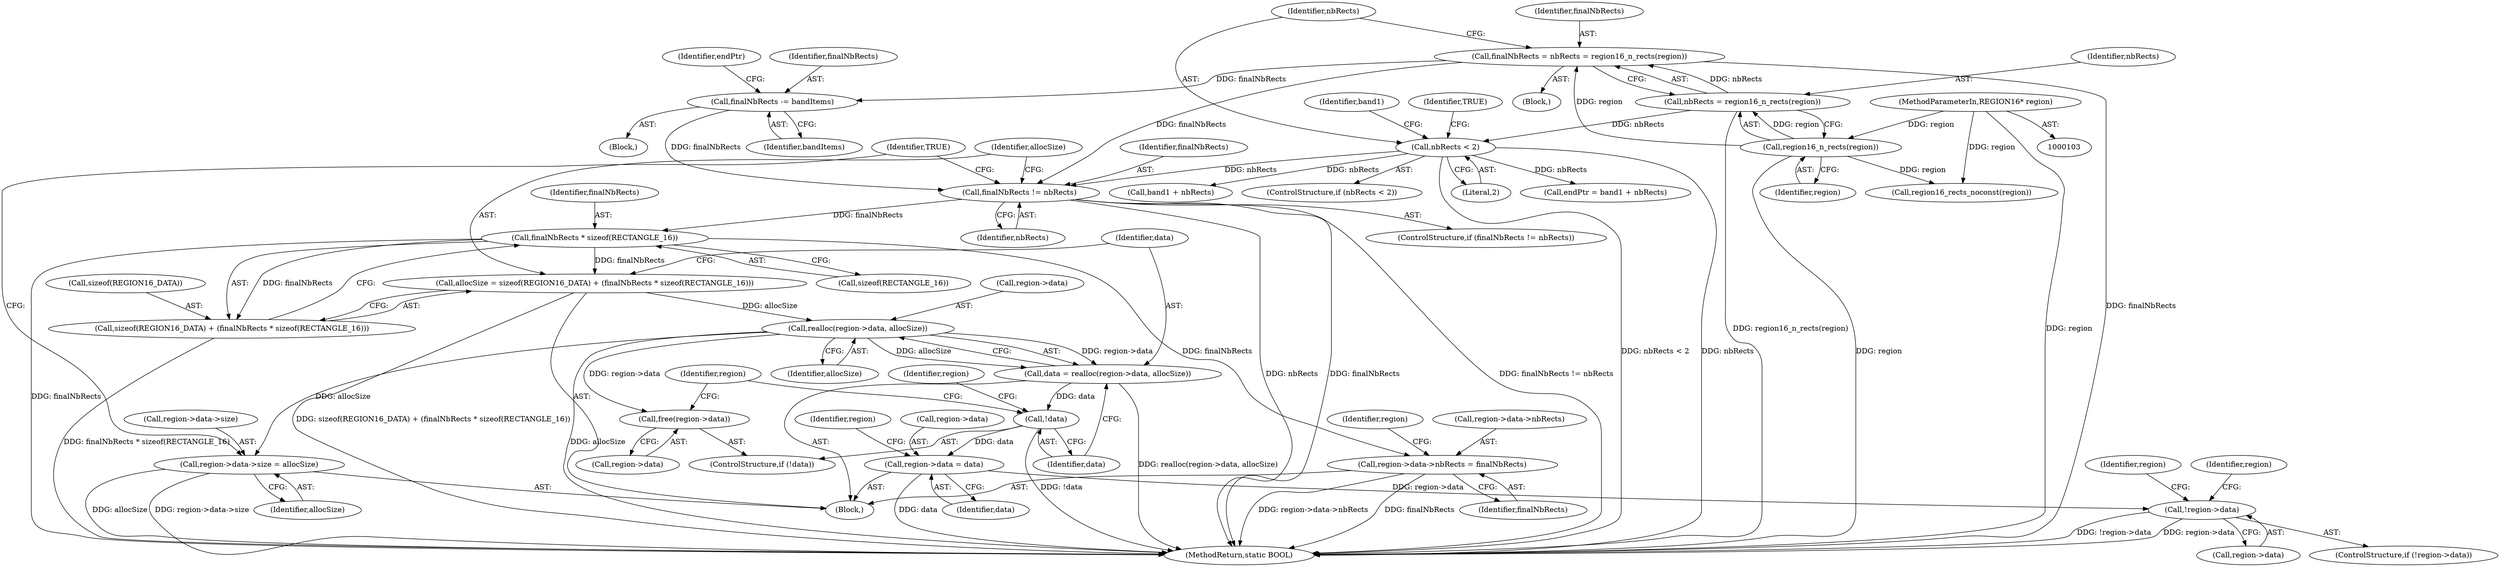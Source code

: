 digraph "0_FreeRDP_fc80ab45621bd966f70594c0b7393ec005a94007_1@API" {
"1000213" [label="(Call,finalNbRects != nbRects)"];
"1000200" [label="(Call,finalNbRects -= bandItems)"];
"1000115" [label="(Call,finalNbRects = nbRects = region16_n_rects(region))"];
"1000117" [label="(Call,nbRects = region16_n_rects(region))"];
"1000119" [label="(Call,region16_n_rects(region))"];
"1000104" [label="(MethodParameterIn,REGION16* region)"];
"1000122" [label="(Call,nbRects < 2)"];
"1000224" [label="(Call,finalNbRects * sizeof(RECTANGLE_16))"];
"1000219" [label="(Call,allocSize = sizeof(REGION16_DATA) + (finalNbRects * sizeof(RECTANGLE_16)))"];
"1000230" [label="(Call,realloc(region->data, allocSize))"];
"1000228" [label="(Call,data = realloc(region->data, allocSize))"];
"1000236" [label="(Call,!data)"];
"1000242" [label="(Call,region->data = data)"];
"1000248" [label="(Call,!region->data)"];
"1000238" [label="(Call,free(region->data))"];
"1000268" [label="(Call,region->data->size = allocSize)"];
"1000221" [label="(Call,sizeof(REGION16_DATA) + (finalNbRects * sizeof(RECTANGLE_16)))"];
"1000261" [label="(Call,region->data->nbRects = finalNbRects)"];
"1000105" [label="(Block,)"];
"1000129" [label="(Call,region16_rects_noconst(region))"];
"1000274" [label="(Identifier,allocSize)"];
"1000238" [label="(Call,free(region->data))"];
"1000219" [label="(Call,allocSize = sizeof(REGION16_DATA) + (finalNbRects * sizeof(RECTANGLE_16)))"];
"1000277" [label="(MethodReturn,static BOOL)"];
"1000104" [label="(MethodParameterIn,REGION16* region)"];
"1000202" [label="(Identifier,bandItems)"];
"1000115" [label="(Call,finalNbRects = nbRects = region16_n_rects(region))"];
"1000216" [label="(Block,)"];
"1000131" [label="(Call,endPtr = band1 + nbRects)"];
"1000261" [label="(Call,region->data->nbRects = finalNbRects)"];
"1000163" [label="(Block,)"];
"1000200" [label="(Call,finalNbRects -= bandItems)"];
"1000230" [label="(Call,realloc(region->data, allocSize))"];
"1000267" [label="(Identifier,finalNbRects)"];
"1000116" [label="(Identifier,finalNbRects)"];
"1000276" [label="(Identifier,TRUE)"];
"1000128" [label="(Identifier,band1)"];
"1000222" [label="(Call,sizeof(REGION16_DATA))"];
"1000228" [label="(Call,data = realloc(region->data, allocSize))"];
"1000119" [label="(Call,region16_n_rects(region))"];
"1000133" [label="(Call,band1 + nbRects)"];
"1000224" [label="(Call,finalNbRects * sizeof(RECTANGLE_16))"];
"1000221" [label="(Call,sizeof(REGION16_DATA) + (finalNbRects * sizeof(RECTANGLE_16)))"];
"1000201" [label="(Identifier,finalNbRects)"];
"1000204" [label="(Identifier,endPtr)"];
"1000212" [label="(ControlStructure,if (finalNbRects != nbRects))"];
"1000123" [label="(Identifier,nbRects)"];
"1000126" [label="(Identifier,TRUE)"];
"1000249" [label="(Call,region->data)"];
"1000250" [label="(Identifier,region)"];
"1000231" [label="(Call,region->data)"];
"1000226" [label="(Call,sizeof(RECTANGLE_16))"];
"1000117" [label="(Call,nbRects = region16_n_rects(region))"];
"1000121" [label="(ControlStructure,if (nbRects < 2))"];
"1000214" [label="(Identifier,finalNbRects)"];
"1000247" [label="(ControlStructure,if (!region->data))"];
"1000255" [label="(Identifier,region)"];
"1000215" [label="(Identifier,nbRects)"];
"1000220" [label="(Identifier,allocSize)"];
"1000234" [label="(Identifier,allocSize)"];
"1000246" [label="(Identifier,data)"];
"1000237" [label="(Identifier,data)"];
"1000271" [label="(Identifier,region)"];
"1000213" [label="(Call,finalNbRects != nbRects)"];
"1000269" [label="(Call,region->data->size)"];
"1000120" [label="(Identifier,region)"];
"1000244" [label="(Identifier,region)"];
"1000124" [label="(Literal,2)"];
"1000225" [label="(Identifier,finalNbRects)"];
"1000243" [label="(Call,region->data)"];
"1000242" [label="(Call,region->data = data)"];
"1000235" [label="(ControlStructure,if (!data))"];
"1000264" [label="(Identifier,region)"];
"1000122" [label="(Call,nbRects < 2)"];
"1000236" [label="(Call,!data)"];
"1000229" [label="(Identifier,data)"];
"1000268" [label="(Call,region->data->size = allocSize)"];
"1000262" [label="(Call,region->data->nbRects)"];
"1000118" [label="(Identifier,nbRects)"];
"1000248" [label="(Call,!region->data)"];
"1000240" [label="(Identifier,region)"];
"1000239" [label="(Call,region->data)"];
"1000213" -> "1000212"  [label="AST: "];
"1000213" -> "1000215"  [label="CFG: "];
"1000214" -> "1000213"  [label="AST: "];
"1000215" -> "1000213"  [label="AST: "];
"1000220" -> "1000213"  [label="CFG: "];
"1000276" -> "1000213"  [label="CFG: "];
"1000213" -> "1000277"  [label="DDG: finalNbRects"];
"1000213" -> "1000277"  [label="DDG: finalNbRects != nbRects"];
"1000213" -> "1000277"  [label="DDG: nbRects"];
"1000200" -> "1000213"  [label="DDG: finalNbRects"];
"1000115" -> "1000213"  [label="DDG: finalNbRects"];
"1000122" -> "1000213"  [label="DDG: nbRects"];
"1000213" -> "1000224"  [label="DDG: finalNbRects"];
"1000200" -> "1000163"  [label="AST: "];
"1000200" -> "1000202"  [label="CFG: "];
"1000201" -> "1000200"  [label="AST: "];
"1000202" -> "1000200"  [label="AST: "];
"1000204" -> "1000200"  [label="CFG: "];
"1000115" -> "1000200"  [label="DDG: finalNbRects"];
"1000115" -> "1000105"  [label="AST: "];
"1000115" -> "1000117"  [label="CFG: "];
"1000116" -> "1000115"  [label="AST: "];
"1000117" -> "1000115"  [label="AST: "];
"1000123" -> "1000115"  [label="CFG: "];
"1000115" -> "1000277"  [label="DDG: finalNbRects"];
"1000117" -> "1000115"  [label="DDG: nbRects"];
"1000119" -> "1000115"  [label="DDG: region"];
"1000117" -> "1000119"  [label="CFG: "];
"1000118" -> "1000117"  [label="AST: "];
"1000119" -> "1000117"  [label="AST: "];
"1000117" -> "1000277"  [label="DDG: region16_n_rects(region)"];
"1000119" -> "1000117"  [label="DDG: region"];
"1000117" -> "1000122"  [label="DDG: nbRects"];
"1000119" -> "1000120"  [label="CFG: "];
"1000120" -> "1000119"  [label="AST: "];
"1000119" -> "1000277"  [label="DDG: region"];
"1000104" -> "1000119"  [label="DDG: region"];
"1000119" -> "1000129"  [label="DDG: region"];
"1000104" -> "1000103"  [label="AST: "];
"1000104" -> "1000277"  [label="DDG: region"];
"1000104" -> "1000129"  [label="DDG: region"];
"1000122" -> "1000121"  [label="AST: "];
"1000122" -> "1000124"  [label="CFG: "];
"1000123" -> "1000122"  [label="AST: "];
"1000124" -> "1000122"  [label="AST: "];
"1000126" -> "1000122"  [label="CFG: "];
"1000128" -> "1000122"  [label="CFG: "];
"1000122" -> "1000277"  [label="DDG: nbRects"];
"1000122" -> "1000277"  [label="DDG: nbRects < 2"];
"1000122" -> "1000131"  [label="DDG: nbRects"];
"1000122" -> "1000133"  [label="DDG: nbRects"];
"1000224" -> "1000221"  [label="AST: "];
"1000224" -> "1000226"  [label="CFG: "];
"1000225" -> "1000224"  [label="AST: "];
"1000226" -> "1000224"  [label="AST: "];
"1000221" -> "1000224"  [label="CFG: "];
"1000224" -> "1000277"  [label="DDG: finalNbRects"];
"1000224" -> "1000219"  [label="DDG: finalNbRects"];
"1000224" -> "1000221"  [label="DDG: finalNbRects"];
"1000224" -> "1000261"  [label="DDG: finalNbRects"];
"1000219" -> "1000216"  [label="AST: "];
"1000219" -> "1000221"  [label="CFG: "];
"1000220" -> "1000219"  [label="AST: "];
"1000221" -> "1000219"  [label="AST: "];
"1000229" -> "1000219"  [label="CFG: "];
"1000219" -> "1000277"  [label="DDG: sizeof(REGION16_DATA) + (finalNbRects * sizeof(RECTANGLE_16))"];
"1000219" -> "1000230"  [label="DDG: allocSize"];
"1000230" -> "1000228"  [label="AST: "];
"1000230" -> "1000234"  [label="CFG: "];
"1000231" -> "1000230"  [label="AST: "];
"1000234" -> "1000230"  [label="AST: "];
"1000228" -> "1000230"  [label="CFG: "];
"1000230" -> "1000277"  [label="DDG: allocSize"];
"1000230" -> "1000228"  [label="DDG: region->data"];
"1000230" -> "1000228"  [label="DDG: allocSize"];
"1000230" -> "1000238"  [label="DDG: region->data"];
"1000230" -> "1000268"  [label="DDG: allocSize"];
"1000228" -> "1000216"  [label="AST: "];
"1000229" -> "1000228"  [label="AST: "];
"1000237" -> "1000228"  [label="CFG: "];
"1000228" -> "1000277"  [label="DDG: realloc(region->data, allocSize)"];
"1000228" -> "1000236"  [label="DDG: data"];
"1000236" -> "1000235"  [label="AST: "];
"1000236" -> "1000237"  [label="CFG: "];
"1000237" -> "1000236"  [label="AST: "];
"1000240" -> "1000236"  [label="CFG: "];
"1000244" -> "1000236"  [label="CFG: "];
"1000236" -> "1000277"  [label="DDG: !data"];
"1000236" -> "1000242"  [label="DDG: data"];
"1000242" -> "1000216"  [label="AST: "];
"1000242" -> "1000246"  [label="CFG: "];
"1000243" -> "1000242"  [label="AST: "];
"1000246" -> "1000242"  [label="AST: "];
"1000250" -> "1000242"  [label="CFG: "];
"1000242" -> "1000277"  [label="DDG: data"];
"1000242" -> "1000248"  [label="DDG: region->data"];
"1000248" -> "1000247"  [label="AST: "];
"1000248" -> "1000249"  [label="CFG: "];
"1000249" -> "1000248"  [label="AST: "];
"1000255" -> "1000248"  [label="CFG: "];
"1000264" -> "1000248"  [label="CFG: "];
"1000248" -> "1000277"  [label="DDG: region->data"];
"1000248" -> "1000277"  [label="DDG: !region->data"];
"1000238" -> "1000235"  [label="AST: "];
"1000238" -> "1000239"  [label="CFG: "];
"1000239" -> "1000238"  [label="AST: "];
"1000244" -> "1000238"  [label="CFG: "];
"1000268" -> "1000216"  [label="AST: "];
"1000268" -> "1000274"  [label="CFG: "];
"1000269" -> "1000268"  [label="AST: "];
"1000274" -> "1000268"  [label="AST: "];
"1000276" -> "1000268"  [label="CFG: "];
"1000268" -> "1000277"  [label="DDG: region->data->size"];
"1000268" -> "1000277"  [label="DDG: allocSize"];
"1000222" -> "1000221"  [label="AST: "];
"1000221" -> "1000277"  [label="DDG: finalNbRects * sizeof(RECTANGLE_16)"];
"1000261" -> "1000216"  [label="AST: "];
"1000261" -> "1000267"  [label="CFG: "];
"1000262" -> "1000261"  [label="AST: "];
"1000267" -> "1000261"  [label="AST: "];
"1000271" -> "1000261"  [label="CFG: "];
"1000261" -> "1000277"  [label="DDG: region->data->nbRects"];
"1000261" -> "1000277"  [label="DDG: finalNbRects"];
}
